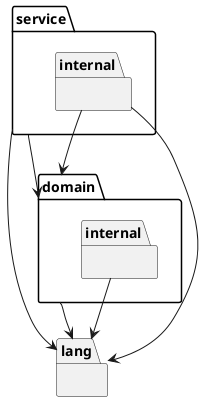 @startuml
'https://plantuml.com/class-diagram

hide attributes

package lang {
}

package domain {
    package internal {
    }
}

package service {
    package internal {
    }
}



domain --> lang
domain.internal --> lang

service --> lang
service.internal --> lang

service --> domain
service.internal --> domain

@enduml